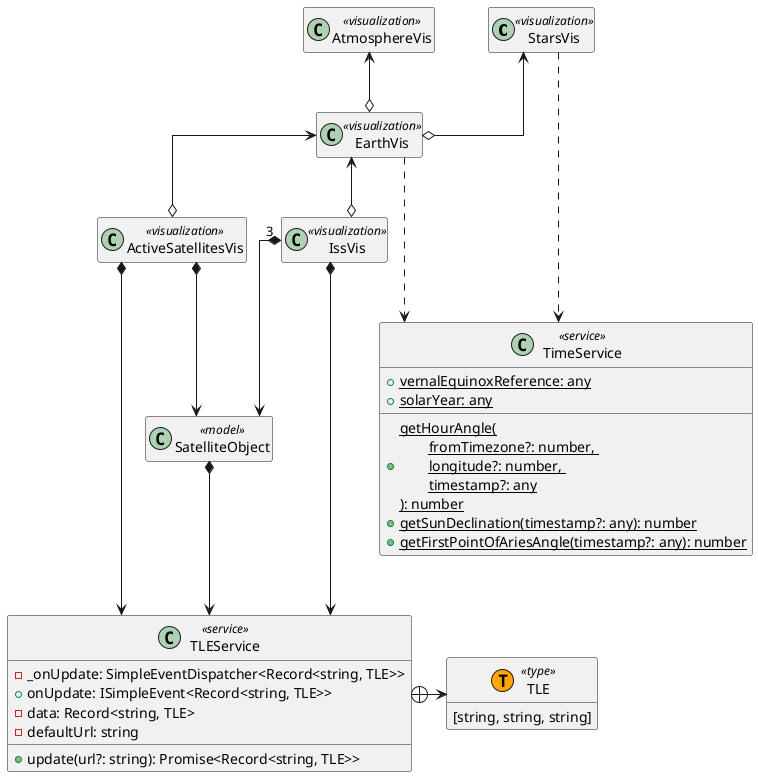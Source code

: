 @startuml
skinparam linetype ortho
hide empty members

class StarsVis <<visualization>>
class AtmosphereVis <<visualization>>
class EarthVis <<visualization>>
class ActiveSatellitesVis <<visualization>>
class IssVis <<visualization>>

StarsVis <--o EarthVis
AtmosphereVis <--o EarthVis

EarthVis <--o ActiveSatellitesVis
EarthVis <--o IssVis

class TimeService <<service>>{
    +{static} vernalEquinoxReference: any
    +{static} solarYear: any
    +{static} getHourAngle(\n\tfromTimezone?: number, \n\tlongitude?: number, \n\ttimestamp?: any\n): number
    +{static} getSunDeclination(timestamp?: any): number
    +{static} getFirstPointOfAriesAngle(timestamp?: any): number
}

StarsVis ...> TimeService
EarthVis ...> TimeService

class SatelliteObject <<model>> {

}
class TLEService <<service>>{
    -_onUpdate: SimpleEventDispatcher<Record<string, TLE>>
    +onUpdate: ISimpleEvent<Record<string, TLE>>
    -data: Record<string, TLE>
    -defaultUrl: string
    +update(url?: string): Promise<Record<string, TLE>>
}

class TLE <<T, Orange>> <<type>>{
    [string, string, string]
}

TLEService +-> TLE

IssVis *---> TLEService
IssVis "3" *-->  SatelliteObject
SatelliteObject *--> TLEService
ActiveSatellitesVis *---> TLEService
ActiveSatellitesVis *--> SatelliteObject
@enduml